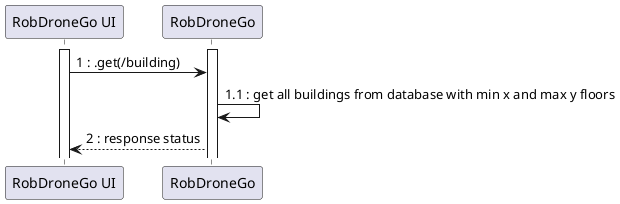 @startuml
participant "RobDroneGo UI" as UI
participant "RobDroneGo" as API

activate UI
activate API
UI -> API : 1 : .get(/building)
API -> API : 1.1 : get all buildings from database with min x and max y floors
API --> UI : 2 : response status

@enduml